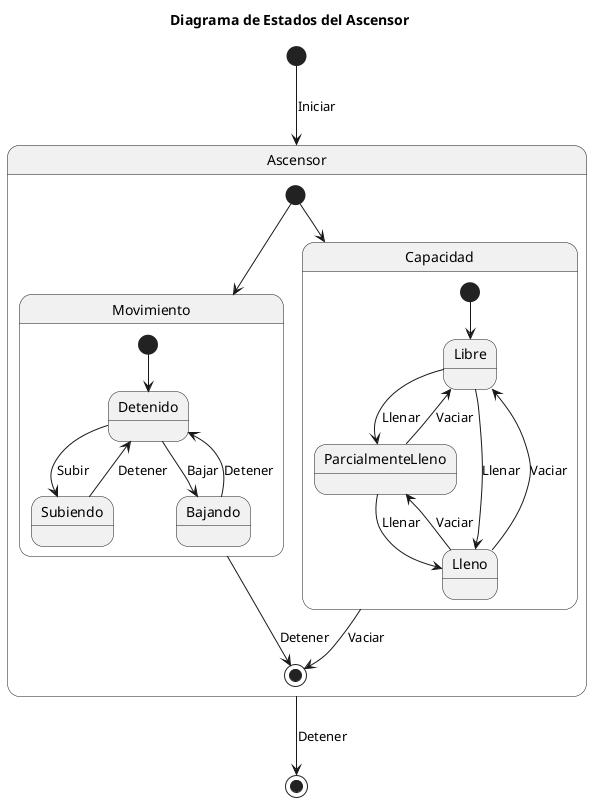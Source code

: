 @startuml Diagrama_de_Estados

title Diagrama de Estados del Ascensor

skinparam {
    NoteBackgroundColor #whiteSmoke
}

hide empty members

[*] --> Ascensor : Iniciar
Ascensor --> [*] : Detener

state Ascensor {

    [*] --> Movimiento
    [*] --> Capacidad
    Movimiento --> [*] : Detener
    Capacidad --> [*] : Vaciar

    state Movimiento {
        [*] --> Detenido
        Detenido --> Subiendo : Subir
        Detenido --> Bajando : Bajar
        Subiendo --> Detenido : Detener
        Bajando --> Detenido : Detener
    }

    state Capacidad {
        [*] --> Libre
        Libre --> ParcialmenteLleno : Llenar
        Libre --> Lleno : Llenar
        ParcialmenteLleno --> Lleno : Llenar
        Lleno --> Libre : Vaciar
        Lleno --> ParcialmenteLleno : Vaciar
        ParcialmenteLleno --> Libre : Vaciar
    }
}

@enduml
```
